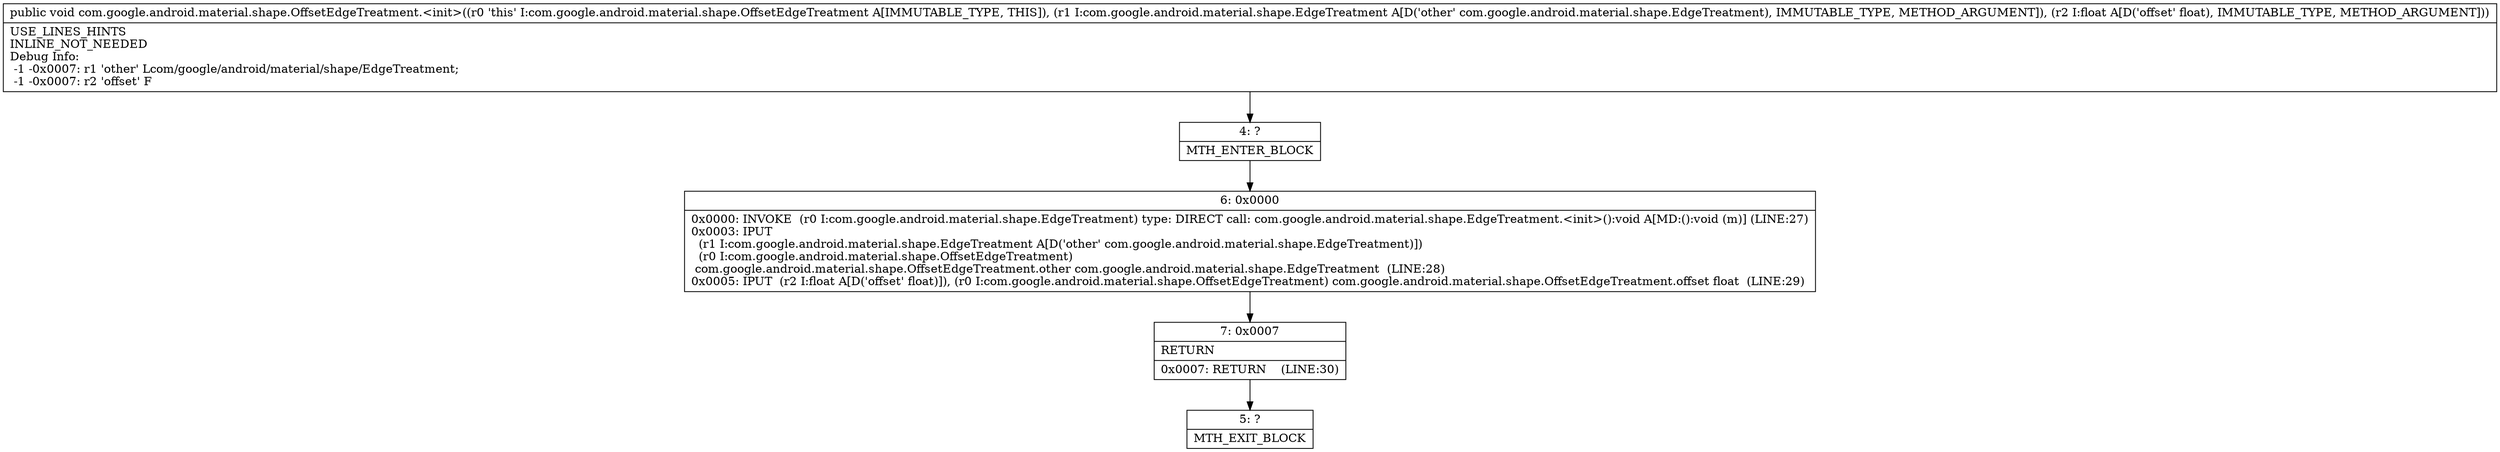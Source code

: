 digraph "CFG forcom.google.android.material.shape.OffsetEdgeTreatment.\<init\>(Lcom\/google\/android\/material\/shape\/EdgeTreatment;F)V" {
Node_4 [shape=record,label="{4\:\ ?|MTH_ENTER_BLOCK\l}"];
Node_6 [shape=record,label="{6\:\ 0x0000|0x0000: INVOKE  (r0 I:com.google.android.material.shape.EdgeTreatment) type: DIRECT call: com.google.android.material.shape.EdgeTreatment.\<init\>():void A[MD:():void (m)] (LINE:27)\l0x0003: IPUT  \l  (r1 I:com.google.android.material.shape.EdgeTreatment A[D('other' com.google.android.material.shape.EdgeTreatment)])\l  (r0 I:com.google.android.material.shape.OffsetEdgeTreatment)\l com.google.android.material.shape.OffsetEdgeTreatment.other com.google.android.material.shape.EdgeTreatment  (LINE:28)\l0x0005: IPUT  (r2 I:float A[D('offset' float)]), (r0 I:com.google.android.material.shape.OffsetEdgeTreatment) com.google.android.material.shape.OffsetEdgeTreatment.offset float  (LINE:29)\l}"];
Node_7 [shape=record,label="{7\:\ 0x0007|RETURN\l|0x0007: RETURN    (LINE:30)\l}"];
Node_5 [shape=record,label="{5\:\ ?|MTH_EXIT_BLOCK\l}"];
MethodNode[shape=record,label="{public void com.google.android.material.shape.OffsetEdgeTreatment.\<init\>((r0 'this' I:com.google.android.material.shape.OffsetEdgeTreatment A[IMMUTABLE_TYPE, THIS]), (r1 I:com.google.android.material.shape.EdgeTreatment A[D('other' com.google.android.material.shape.EdgeTreatment), IMMUTABLE_TYPE, METHOD_ARGUMENT]), (r2 I:float A[D('offset' float), IMMUTABLE_TYPE, METHOD_ARGUMENT]))  | USE_LINES_HINTS\lINLINE_NOT_NEEDED\lDebug Info:\l  \-1 \-0x0007: r1 'other' Lcom\/google\/android\/material\/shape\/EdgeTreatment;\l  \-1 \-0x0007: r2 'offset' F\l}"];
MethodNode -> Node_4;Node_4 -> Node_6;
Node_6 -> Node_7;
Node_7 -> Node_5;
}

